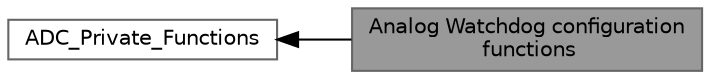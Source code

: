 digraph "Analog Watchdog configuration functions"
{
 // LATEX_PDF_SIZE
  bgcolor="transparent";
  edge [fontname=Helvetica,fontsize=10,labelfontname=Helvetica,labelfontsize=10];
  node [fontname=Helvetica,fontsize=10,shape=box,height=0.2,width=0.4];
  rankdir=LR;
  Node1 [id="Node000001",label="Analog Watchdog configuration\l functions",height=0.2,width=0.4,color="gray40", fillcolor="grey60", style="filled", fontcolor="black",tooltip="Analog Watchdog configuration functions."];
  Node2 [id="Node000002",label="ADC_Private_Functions",height=0.2,width=0.4,color="grey40", fillcolor="white", style="filled",URL="$group___a_d_c___private___functions.html",tooltip=" "];
  Node2->Node1 [shape=plaintext, dir="back", style="solid"];
}
